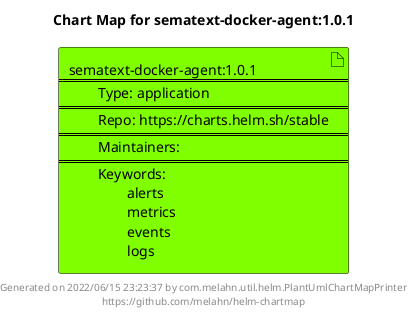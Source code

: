 @startuml
skinparam linetype ortho
skinparam backgroundColor white
skinparam usecaseBorderColor black
skinparam usecaseArrowColor LightSlateGray
skinparam artifactBorderColor black
skinparam artifactArrowColor LightSlateGray

title Chart Map for sematext-docker-agent:1.0.1

'There is one referenced Helm Chart
artifact "sematext-docker-agent:1.0.1\n====\n\tType: application\n====\n\tRepo: https://charts.helm.sh/stable\n====\n\tMaintainers: \n====\n\tKeywords: \n\t\talerts\n\t\tmetrics\n\t\tevents\n\t\tlogs" as sematext_docker_agent_1_0_1 #Chartreuse

'There are 0 referenced Docker Images

'Chart Dependencies

center footer Generated on 2022/06/15 23:23:37 by com.melahn.util.helm.PlantUmlChartMapPrinter\nhttps://github.com/melahn/helm-chartmap
@enduml
